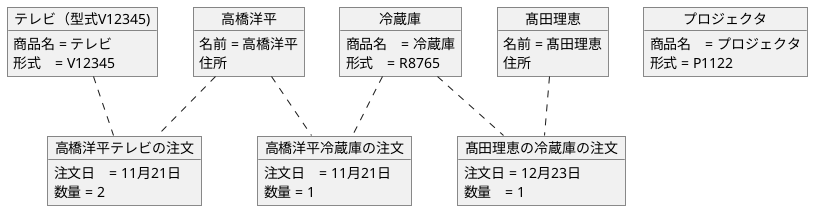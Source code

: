 @startuml 演習3-7_OBJ_注文のオブジェクト図
object "高橋洋平" as customer1{
名前 = 高橋洋平
住所
}

object "髙田理恵" as customer2{
名前 = 髙田理恵
住所
}

object "テレビ（型式V12345)" as TV{
    商品名 = テレビ
    形式　= V12345
}
object "冷蔵庫" as refrigerator{
    商品名　= 冷蔵庫 
    形式　= R8765
}

object "プロジェクタ" as projector{
    商品名　= プロジェクタ
    形式 = P1122
}

object "高橋洋平テレビの注文" as order1{
    注文日　= 11月21日
    数量 = 2
}
object "高橋洋平冷蔵庫の注文" as order2{
    注文日　= 11月21日
    数量 = 1
}

object "髙田理恵の冷蔵庫の注文" as order3{
    注文日 = 12月23日
    数量　= 1
}
customer1 .. order1
customer1 .. order2
customer2 .. order3

refrigerator .. order2
refrigerator .. order3
TV .. order1

@enduml